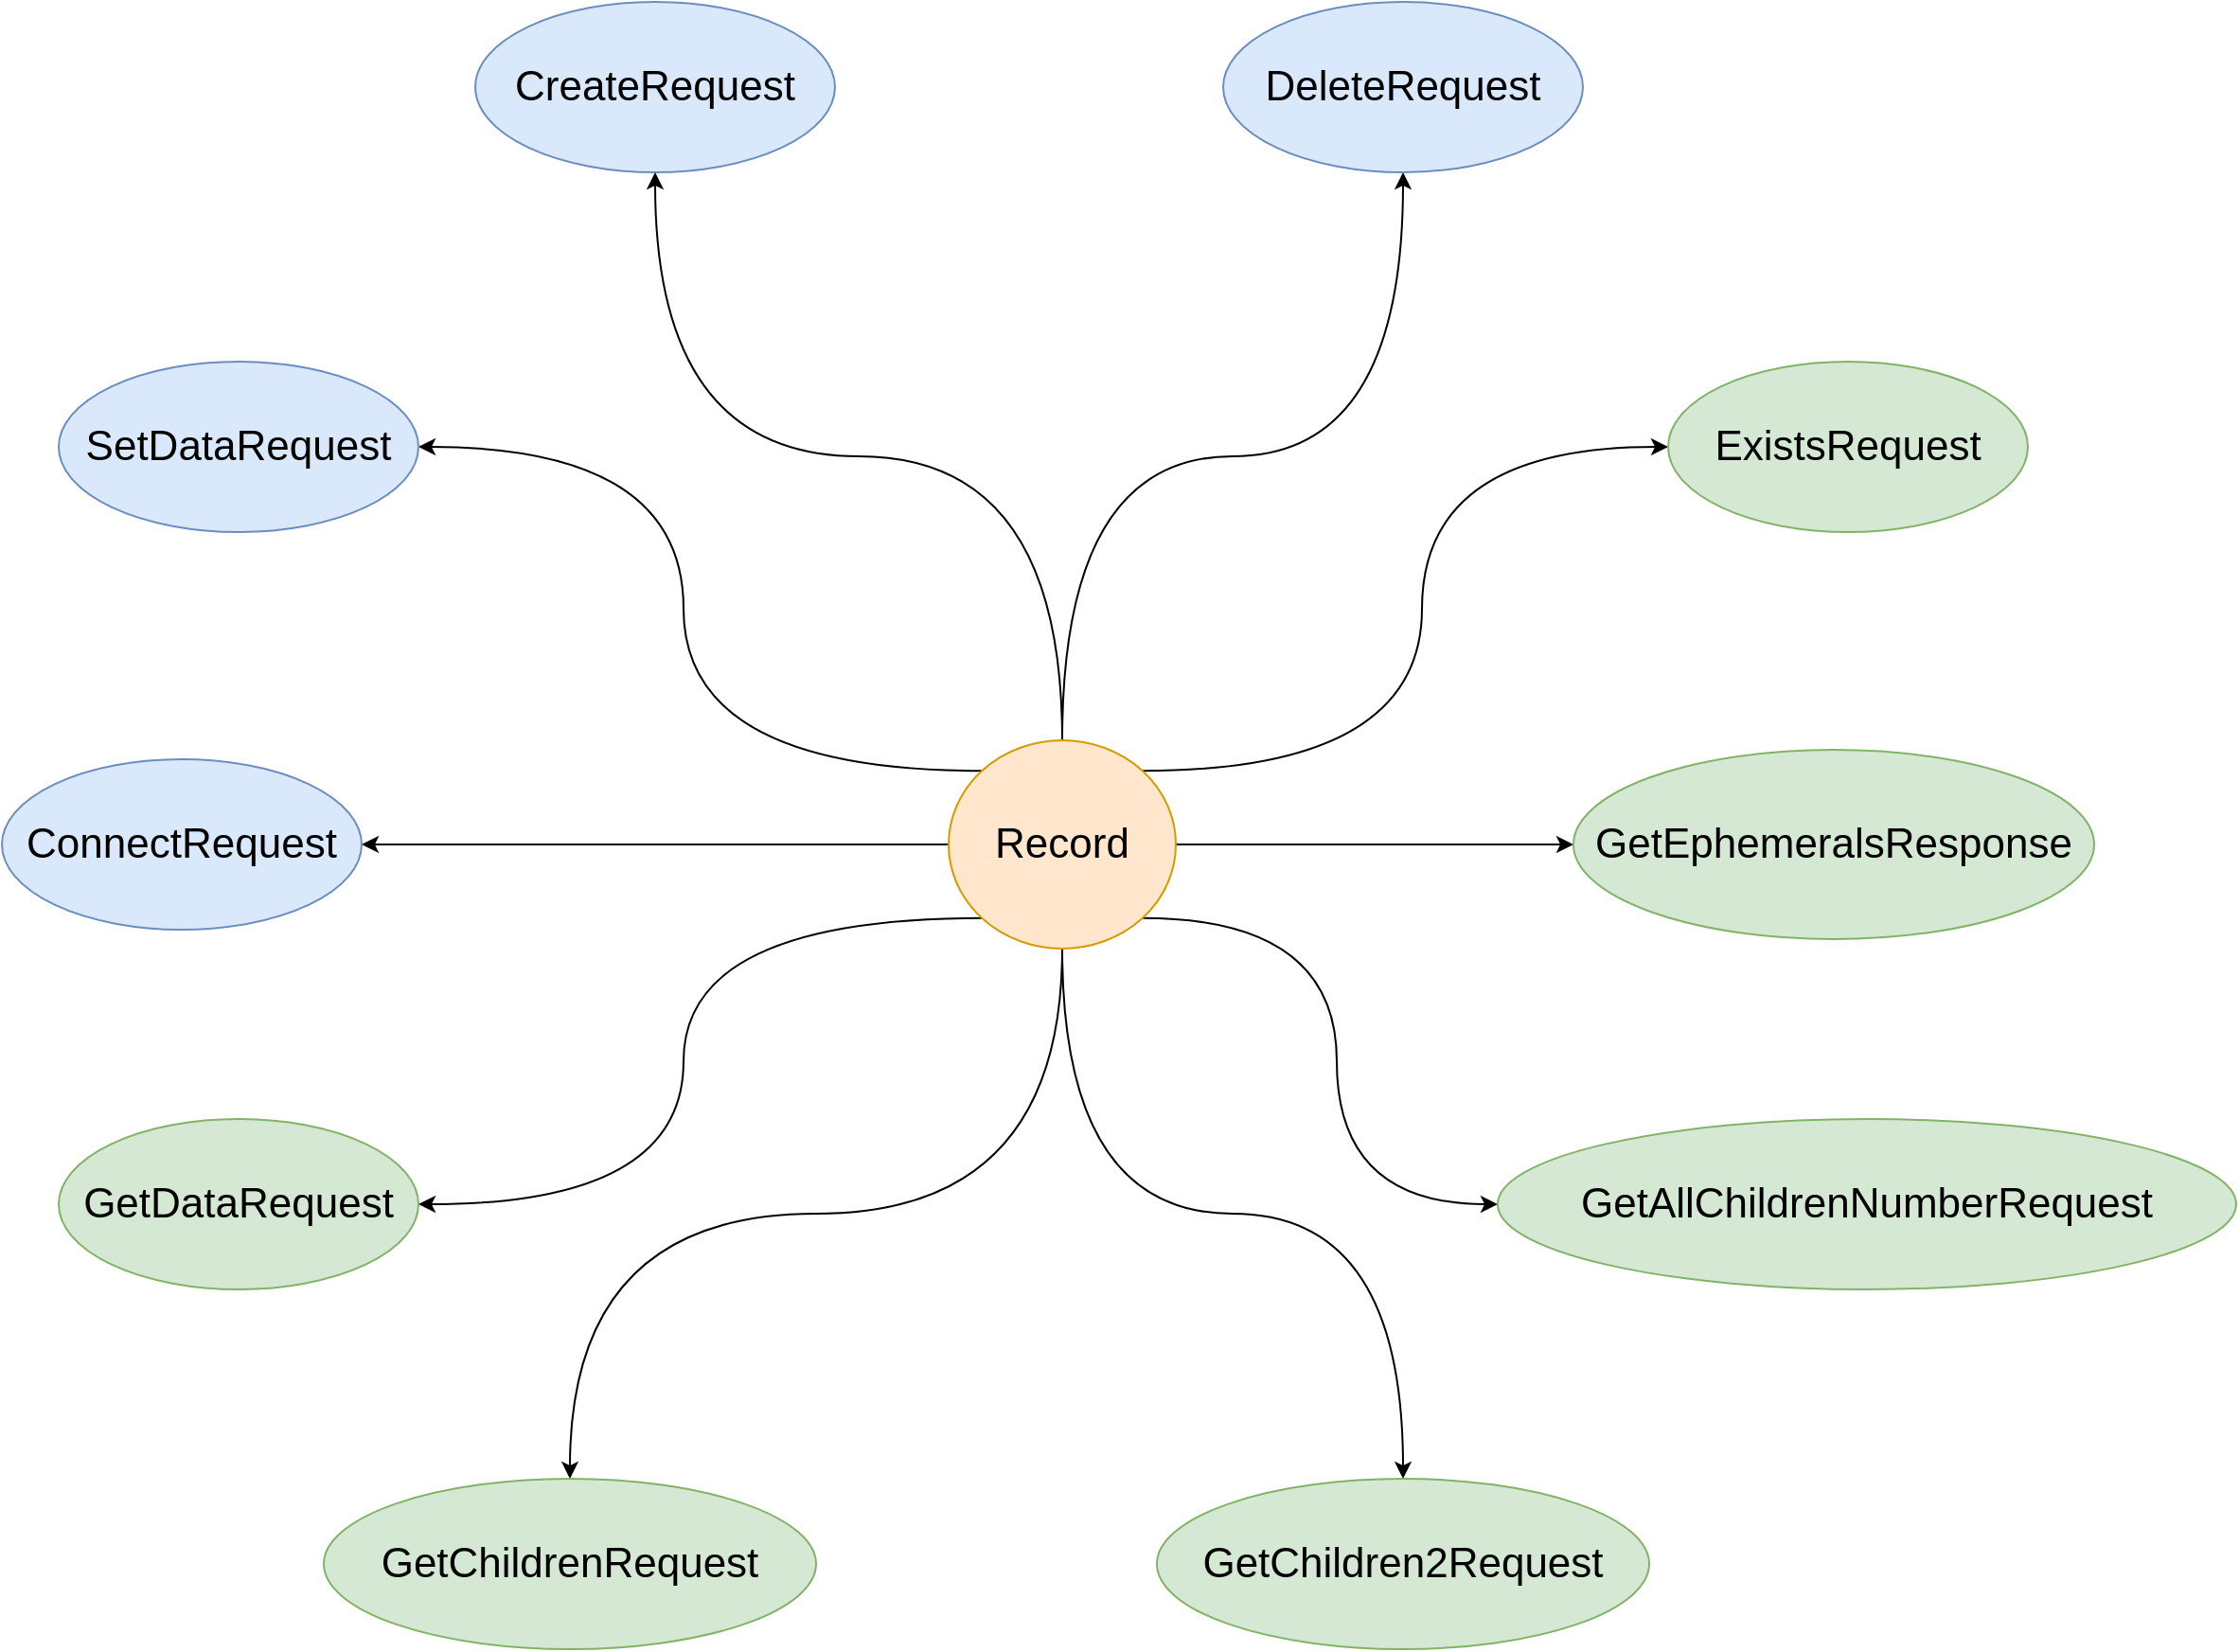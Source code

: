 <mxfile version="13.9.9" type="device"><diagram id="FNqpg2uviOEAnrmA71yK" name="第 1 页"><mxGraphModel dx="1810" dy="2193" grid="1" gridSize="10" guides="1" tooltips="1" connect="1" arrows="1" fold="1" page="1" pageScale="1" pageWidth="1400" pageHeight="850" math="0" shadow="0"><root><mxCell id="0"/><mxCell id="1" parent="0"/><mxCell id="1yeYv9nwFqFg6X0_k_kn-4" value="&lt;span style=&quot;font-size: 22px&quot;&gt;CreateRequest&lt;/span&gt;" style="ellipse;whiteSpace=wrap;html=1;fillColor=#dae8fc;strokeColor=#6c8ebf;" vertex="1" parent="1"><mxGeometry x="730" y="-60" width="190" height="90" as="geometry"/></mxCell><mxCell id="1yeYv9nwFqFg6X0_k_kn-24" style="edgeStyle=orthogonalEdgeStyle;curved=1;rounded=0;orthogonalLoop=1;jettySize=auto;html=1;entryX=1;entryY=0.5;entryDx=0;entryDy=0;" edge="1" parent="1" source="1yeYv9nwFqFg6X0_k_kn-5" target="1yeYv9nwFqFg6X0_k_kn-7"><mxGeometry relative="1" as="geometry"/></mxCell><mxCell id="1yeYv9nwFqFg6X0_k_kn-27" style="edgeStyle=orthogonalEdgeStyle;curved=1;rounded=0;orthogonalLoop=1;jettySize=auto;html=1;entryX=0.5;entryY=0;entryDx=0;entryDy=0;" edge="1" parent="1" source="1yeYv9nwFqFg6X0_k_kn-5" target="1yeYv9nwFqFg6X0_k_kn-12"><mxGeometry relative="1" as="geometry"/></mxCell><mxCell id="1yeYv9nwFqFg6X0_k_kn-28" style="edgeStyle=orthogonalEdgeStyle;curved=1;rounded=0;orthogonalLoop=1;jettySize=auto;html=1;exitX=1;exitY=1;exitDx=0;exitDy=0;entryX=0;entryY=0.5;entryDx=0;entryDy=0;" edge="1" parent="1" source="1yeYv9nwFqFg6X0_k_kn-5" target="1yeYv9nwFqFg6X0_k_kn-15"><mxGeometry relative="1" as="geometry"/></mxCell><mxCell id="1yeYv9nwFqFg6X0_k_kn-29" style="edgeStyle=orthogonalEdgeStyle;curved=1;rounded=0;orthogonalLoop=1;jettySize=auto;html=1;" edge="1" parent="1" source="1yeYv9nwFqFg6X0_k_kn-5" target="1yeYv9nwFqFg6X0_k_kn-14"><mxGeometry relative="1" as="geometry"/></mxCell><mxCell id="1yeYv9nwFqFg6X0_k_kn-30" style="edgeStyle=orthogonalEdgeStyle;curved=1;rounded=0;orthogonalLoop=1;jettySize=auto;html=1;exitX=1;exitY=0;exitDx=0;exitDy=0;entryX=0;entryY=0.5;entryDx=0;entryDy=0;" edge="1" parent="1" source="1yeYv9nwFqFg6X0_k_kn-5" target="1yeYv9nwFqFg6X0_k_kn-9"><mxGeometry relative="1" as="geometry"/></mxCell><mxCell id="1yeYv9nwFqFg6X0_k_kn-31" style="edgeStyle=orthogonalEdgeStyle;curved=1;rounded=0;orthogonalLoop=1;jettySize=auto;html=1;entryX=0.5;entryY=1;entryDx=0;entryDy=0;exitX=0.5;exitY=0;exitDx=0;exitDy=0;" edge="1" parent="1" source="1yeYv9nwFqFg6X0_k_kn-5" target="1yeYv9nwFqFg6X0_k_kn-8"><mxGeometry relative="1" as="geometry"/></mxCell><mxCell id="1yeYv9nwFqFg6X0_k_kn-32" style="edgeStyle=orthogonalEdgeStyle;curved=1;rounded=0;orthogonalLoop=1;jettySize=auto;html=1;exitX=0.5;exitY=0;exitDx=0;exitDy=0;" edge="1" parent="1" source="1yeYv9nwFqFg6X0_k_kn-5" target="1yeYv9nwFqFg6X0_k_kn-4"><mxGeometry relative="1" as="geometry"/></mxCell><mxCell id="1yeYv9nwFqFg6X0_k_kn-34" style="edgeStyle=orthogonalEdgeStyle;curved=1;rounded=0;orthogonalLoop=1;jettySize=auto;html=1;exitX=0.5;exitY=1;exitDx=0;exitDy=0;entryX=0.5;entryY=0;entryDx=0;entryDy=0;" edge="1" parent="1" source="1yeYv9nwFqFg6X0_k_kn-5" target="1yeYv9nwFqFg6X0_k_kn-13"><mxGeometry relative="1" as="geometry"/></mxCell><mxCell id="1yeYv9nwFqFg6X0_k_kn-35" style="edgeStyle=orthogonalEdgeStyle;curved=1;rounded=0;orthogonalLoop=1;jettySize=auto;html=1;exitX=0;exitY=1;exitDx=0;exitDy=0;entryX=1;entryY=0.5;entryDx=0;entryDy=0;" edge="1" parent="1" source="1yeYv9nwFqFg6X0_k_kn-5" target="1yeYv9nwFqFg6X0_k_kn-10"><mxGeometry relative="1" as="geometry"/></mxCell><mxCell id="1yeYv9nwFqFg6X0_k_kn-37" style="edgeStyle=orthogonalEdgeStyle;curved=1;rounded=0;orthogonalLoop=1;jettySize=auto;html=1;exitX=0;exitY=0;exitDx=0;exitDy=0;entryX=1;entryY=0.5;entryDx=0;entryDy=0;" edge="1" parent="1" source="1yeYv9nwFqFg6X0_k_kn-5" target="1yeYv9nwFqFg6X0_k_kn-36"><mxGeometry relative="1" as="geometry"/></mxCell><mxCell id="1yeYv9nwFqFg6X0_k_kn-5" value="&lt;span style=&quot;font-size: 22px&quot;&gt;Record&lt;/span&gt;" style="ellipse;whiteSpace=wrap;html=1;fillColor=#ffe6cc;strokeColor=#d79b00;" vertex="1" parent="1"><mxGeometry x="980" y="330" width="120" height="110" as="geometry"/></mxCell><mxCell id="1yeYv9nwFqFg6X0_k_kn-7" value="&lt;span style=&quot;font-size: 22px&quot;&gt;ConnectRequest&lt;/span&gt;" style="ellipse;whiteSpace=wrap;html=1;fillColor=#dae8fc;strokeColor=#6c8ebf;" vertex="1" parent="1"><mxGeometry x="480" y="340" width="190" height="90" as="geometry"/></mxCell><mxCell id="1yeYv9nwFqFg6X0_k_kn-8" value="&lt;span style=&quot;font-size: 22px&quot;&gt;DeleteRequest&lt;/span&gt;" style="ellipse;whiteSpace=wrap;html=1;fillColor=#dae8fc;strokeColor=#6c8ebf;" vertex="1" parent="1"><mxGeometry x="1125" y="-60" width="190" height="90" as="geometry"/></mxCell><mxCell id="1yeYv9nwFqFg6X0_k_kn-9" value="&lt;span style=&quot;font-size: 22px&quot;&gt;ExistsRequest&lt;/span&gt;" style="ellipse;whiteSpace=wrap;html=1;fillColor=#d5e8d4;strokeColor=#82b366;" vertex="1" parent="1"><mxGeometry x="1360" y="130" width="190" height="90" as="geometry"/></mxCell><mxCell id="1yeYv9nwFqFg6X0_k_kn-10" value="&lt;span style=&quot;font-size: 22px&quot;&gt;GetDataRequest&lt;/span&gt;" style="ellipse;whiteSpace=wrap;html=1;fillColor=#d5e8d4;strokeColor=#82b366;" vertex="1" parent="1"><mxGeometry x="510" y="530" width="190" height="90" as="geometry"/></mxCell><mxCell id="1yeYv9nwFqFg6X0_k_kn-12" value="&lt;span style=&quot;font-size: 22px&quot;&gt;GetChildren2Request&lt;/span&gt;" style="ellipse;whiteSpace=wrap;html=1;fillColor=#d5e8d4;strokeColor=#82b366;" vertex="1" parent="1"><mxGeometry x="1090" y="720" width="260" height="90" as="geometry"/></mxCell><mxCell id="1yeYv9nwFqFg6X0_k_kn-13" value="&lt;span style=&quot;font-size: 22px&quot;&gt;GetChildrenRequest&lt;/span&gt;" style="ellipse;whiteSpace=wrap;html=1;fillColor=#d5e8d4;strokeColor=#82b366;" vertex="1" parent="1"><mxGeometry x="650" y="720" width="260" height="90" as="geometry"/></mxCell><mxCell id="1yeYv9nwFqFg6X0_k_kn-14" value="&lt;span style=&quot;font-size: 22px&quot;&gt;GetEphemeralsResponse&lt;/span&gt;" style="ellipse;whiteSpace=wrap;html=1;fillColor=#d5e8d4;strokeColor=#82b366;" vertex="1" parent="1"><mxGeometry x="1310" y="335" width="275" height="100" as="geometry"/></mxCell><mxCell id="1yeYv9nwFqFg6X0_k_kn-15" value="&lt;span style=&quot;font-size: 22px&quot;&gt;GetAllChildrenNumberRequest&lt;/span&gt;" style="ellipse;whiteSpace=wrap;html=1;fillColor=#d5e8d4;strokeColor=#82b366;" vertex="1" parent="1"><mxGeometry x="1270" y="530" width="390" height="90" as="geometry"/></mxCell><mxCell id="1yeYv9nwFqFg6X0_k_kn-36" value="&lt;span style=&quot;font-size: 22px&quot;&gt;SetDataRequest&lt;/span&gt;" style="ellipse;whiteSpace=wrap;html=1;fillColor=#dae8fc;strokeColor=#6c8ebf;" vertex="1" parent="1"><mxGeometry x="510" y="130" width="190" height="90" as="geometry"/></mxCell></root></mxGraphModel></diagram></mxfile>